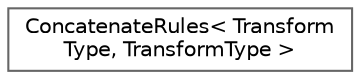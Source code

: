 digraph "Graphical Class Hierarchy"
{
 // INTERACTIVE_SVG=YES
 // LATEX_PDF_SIZE
  bgcolor="transparent";
  edge [fontname=Helvetica,fontsize=10,labelfontname=Helvetica,labelfontsize=10];
  node [fontname=Helvetica,fontsize=10,shape=box,height=0.2,width=0.4];
  rankdir="LR";
  Node0 [id="Node000000",label="ConcatenateRules\< Transform\lType, TransformType \>",height=0.2,width=0.4,color="grey40", fillcolor="white", style="filled",URL="$dd/df0/structConcatenateRules_3_01TransformType_00_01TransformType_01_4.html",tooltip="Partial specialization for concatenating two of the same types."];
}
